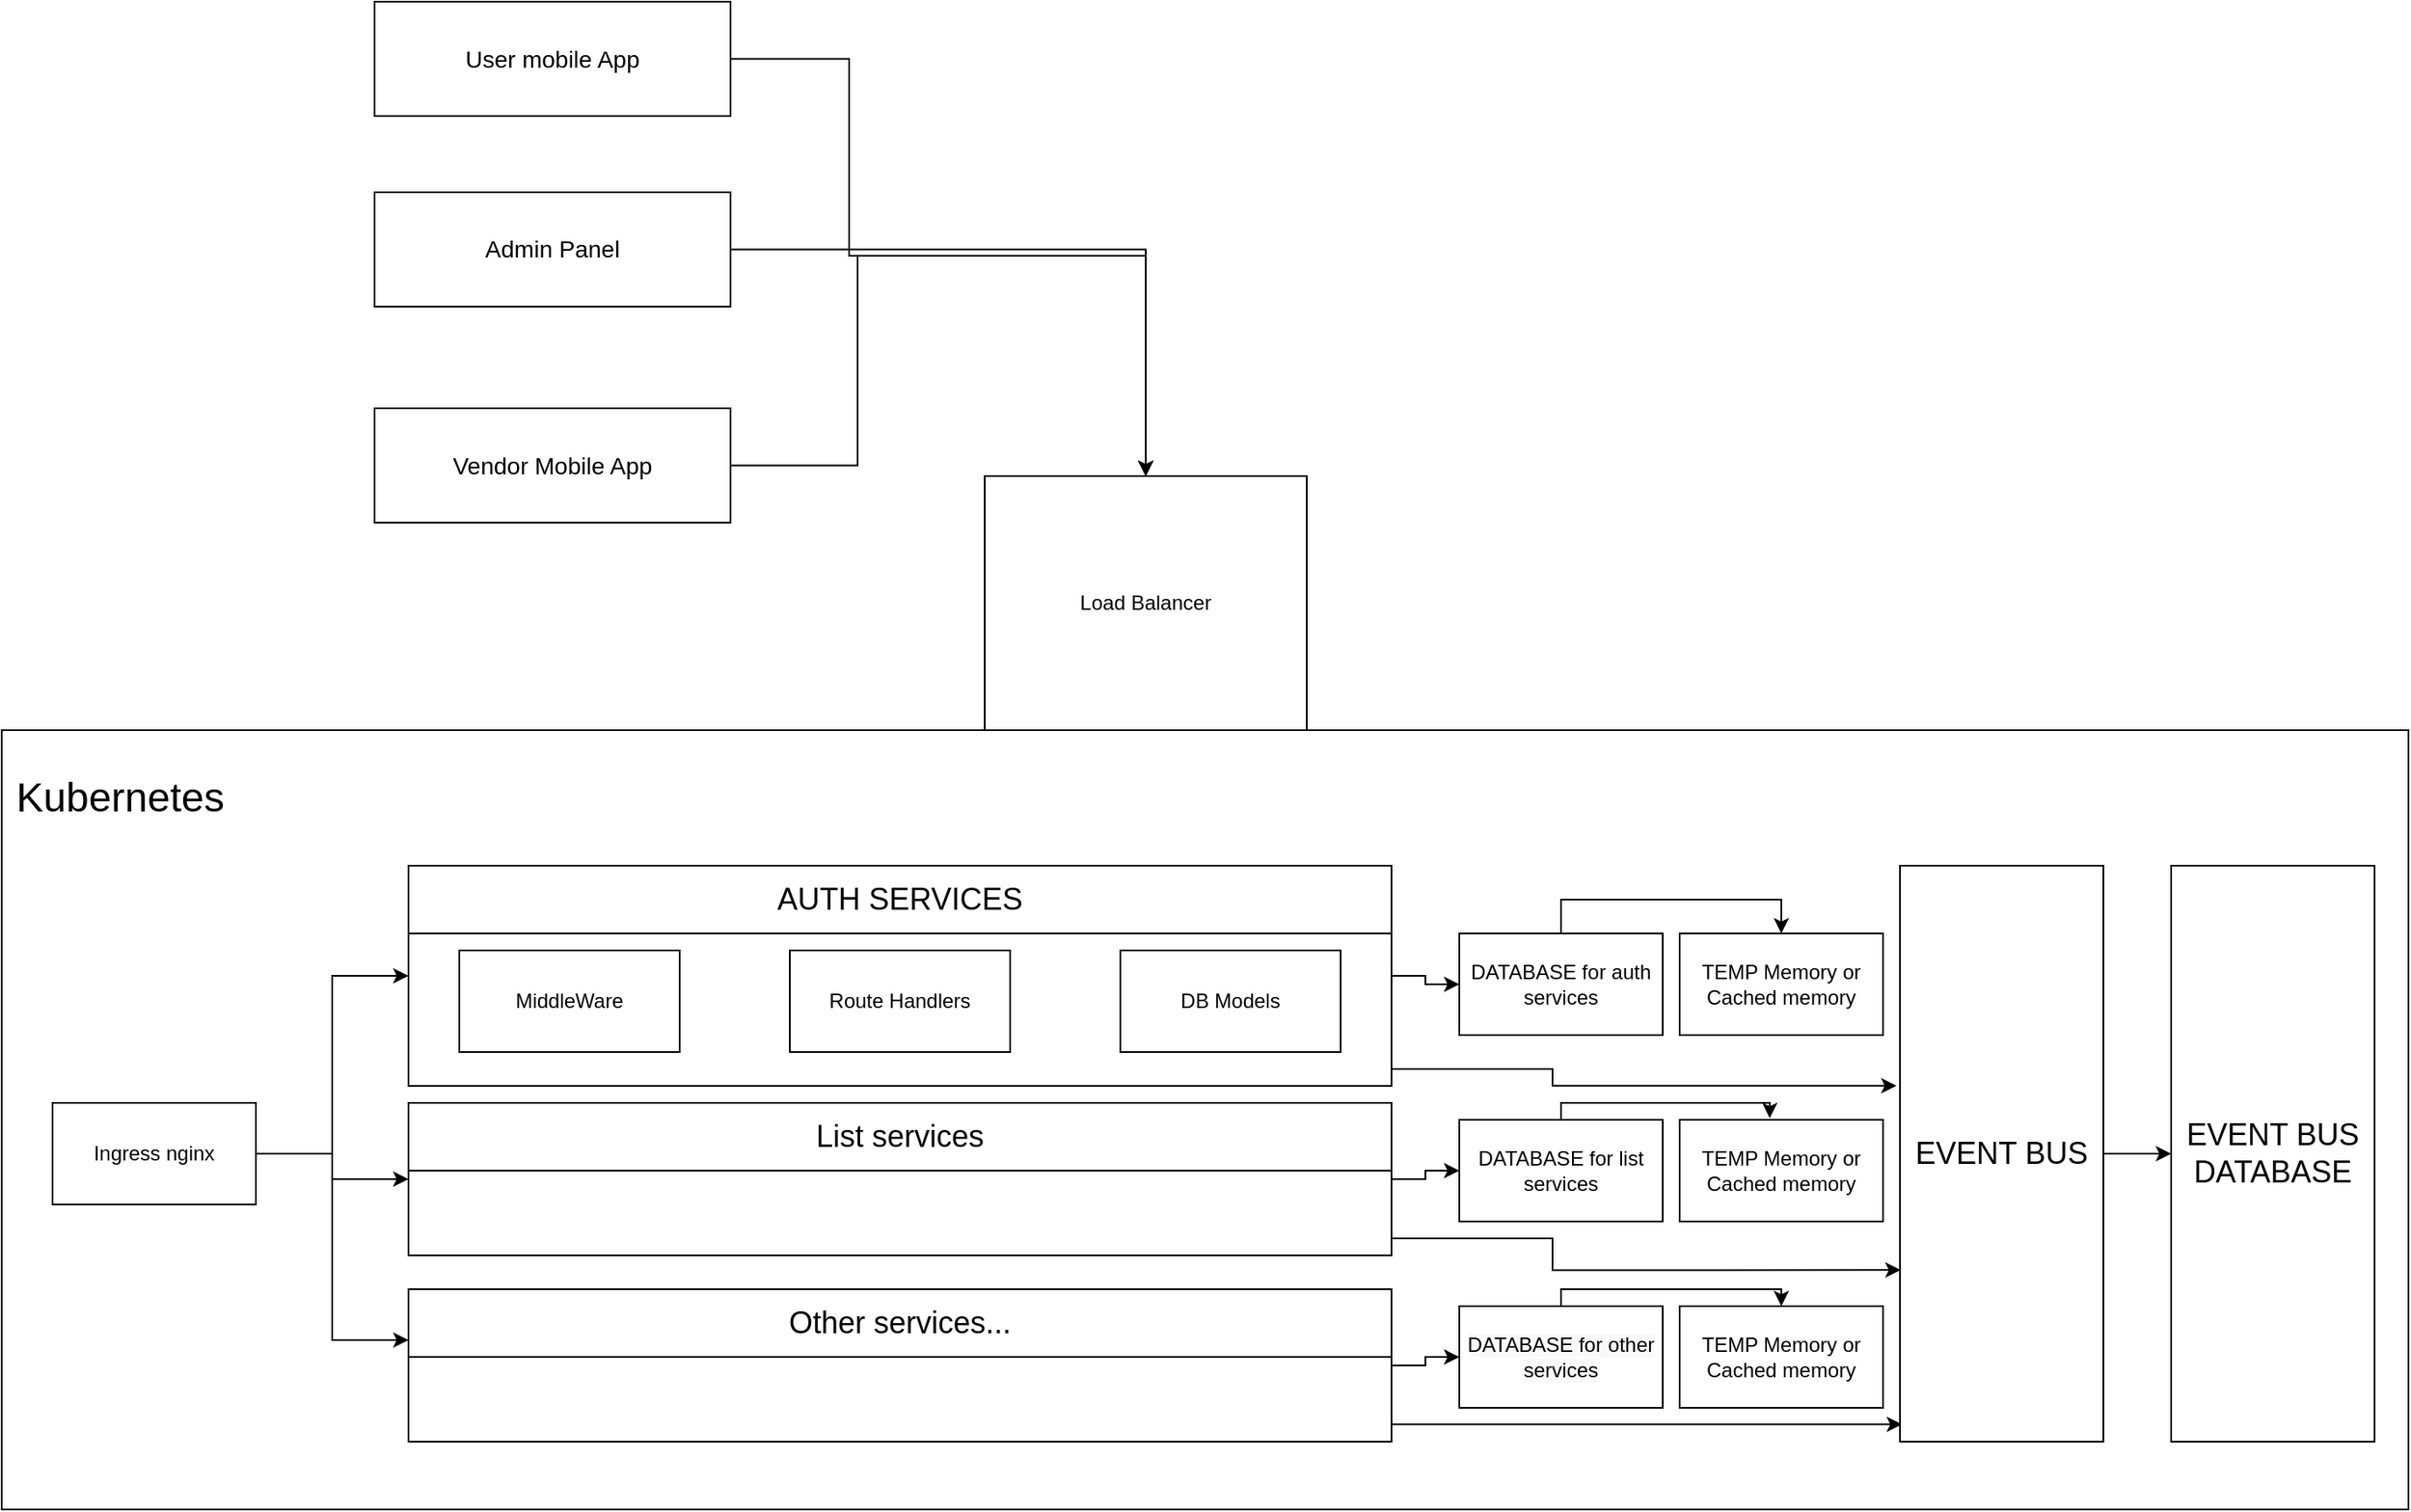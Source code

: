 <mxfile version="14.4.4" type="github">
  <diagram id="kxvTnTLBmqgp823A-_hp" name="Page-1">
    <mxGraphModel dx="2083" dy="2513" grid="1" gridSize="10" guides="1" tooltips="1" connect="1" arrows="1" fold="1" page="1" pageScale="1" pageWidth="1200" pageHeight="1600" math="0" shadow="0">
      <root>
        <mxCell id="0" />
        <mxCell id="1" parent="0" />
        <mxCell id="2_-vHu_s7roZ5x0PE6qe-15" value="" style="rounded=0;whiteSpace=wrap;html=1;" vertex="1" parent="1">
          <mxGeometry x="1150" y="-80" width="1420" height="460" as="geometry" />
        </mxCell>
        <mxCell id="2_-vHu_s7roZ5x0PE6qe-29" style="edgeStyle=orthogonalEdgeStyle;rounded=0;orthogonalLoop=1;jettySize=auto;html=1;exitX=1;exitY=0.5;exitDx=0;exitDy=0;entryX=0;entryY=0.5;entryDx=0;entryDy=0;" edge="1" parent="1" source="2_-vHu_s7roZ5x0PE6qe-1" target="2_-vHu_s7roZ5x0PE6qe-22">
          <mxGeometry relative="1" as="geometry" />
        </mxCell>
        <mxCell id="2_-vHu_s7roZ5x0PE6qe-35" style="edgeStyle=orthogonalEdgeStyle;rounded=0;orthogonalLoop=1;jettySize=auto;html=1;exitX=1;exitY=0.75;exitDx=0;exitDy=0;entryX=-0.017;entryY=0.382;entryDx=0;entryDy=0;entryPerimeter=0;" edge="1" parent="1" source="2_-vHu_s7roZ5x0PE6qe-1" target="2_-vHu_s7roZ5x0PE6qe-32">
          <mxGeometry relative="1" as="geometry">
            <Array as="points">
              <mxPoint x="1970" y="120" />
              <mxPoint x="2065" y="120" />
              <mxPoint x="2065" y="130" />
            </Array>
          </mxGeometry>
        </mxCell>
        <mxCell id="2_-vHu_s7roZ5x0PE6qe-1" value="" style="rounded=0;whiteSpace=wrap;html=1;" vertex="1" parent="1">
          <mxGeometry x="1390" width="580" height="130" as="geometry" />
        </mxCell>
        <mxCell id="2_-vHu_s7roZ5x0PE6qe-2" value="&lt;font style=&quot;font-size: 18px&quot;&gt;AUTH SERVICES&lt;/font&gt;" style="rounded=0;whiteSpace=wrap;html=1;" vertex="1" parent="1">
          <mxGeometry x="1390" width="580" height="40" as="geometry" />
        </mxCell>
        <mxCell id="2_-vHu_s7roZ5x0PE6qe-3" value="MiddleWare" style="rounded=0;whiteSpace=wrap;html=1;" vertex="1" parent="1">
          <mxGeometry x="1420" y="50" width="130" height="60" as="geometry" />
        </mxCell>
        <mxCell id="2_-vHu_s7roZ5x0PE6qe-5" value="Route Handlers" style="rounded=0;whiteSpace=wrap;html=1;" vertex="1" parent="1">
          <mxGeometry x="1615" y="50" width="130" height="60" as="geometry" />
        </mxCell>
        <mxCell id="2_-vHu_s7roZ5x0PE6qe-6" value="DB Models" style="rounded=0;whiteSpace=wrap;html=1;" vertex="1" parent="1">
          <mxGeometry x="1810" y="50" width="130" height="60" as="geometry" />
        </mxCell>
        <mxCell id="2_-vHu_s7roZ5x0PE6qe-30" style="edgeStyle=orthogonalEdgeStyle;rounded=0;orthogonalLoop=1;jettySize=auto;html=1;exitX=1;exitY=0.5;exitDx=0;exitDy=0;entryX=0;entryY=0.5;entryDx=0;entryDy=0;" edge="1" parent="1" source="2_-vHu_s7roZ5x0PE6qe-7" target="2_-vHu_s7roZ5x0PE6qe-23">
          <mxGeometry relative="1" as="geometry" />
        </mxCell>
        <mxCell id="2_-vHu_s7roZ5x0PE6qe-36" style="edgeStyle=orthogonalEdgeStyle;rounded=0;orthogonalLoop=1;jettySize=auto;html=1;exitX=1;exitY=0.75;exitDx=0;exitDy=0;entryX=0.003;entryY=0.702;entryDx=0;entryDy=0;entryPerimeter=0;" edge="1" parent="1" source="2_-vHu_s7roZ5x0PE6qe-7" target="2_-vHu_s7roZ5x0PE6qe-32">
          <mxGeometry relative="1" as="geometry">
            <Array as="points">
              <mxPoint x="1970" y="220" />
              <mxPoint x="2065" y="220" />
              <mxPoint x="2065" y="239" />
            </Array>
          </mxGeometry>
        </mxCell>
        <mxCell id="2_-vHu_s7roZ5x0PE6qe-7" value="" style="rounded=0;whiteSpace=wrap;html=1;" vertex="1" parent="1">
          <mxGeometry x="1390" y="140" width="580" height="90" as="geometry" />
        </mxCell>
        <mxCell id="2_-vHu_s7roZ5x0PE6qe-8" value="&lt;font style=&quot;font-size: 18px&quot;&gt;List services&lt;/font&gt;" style="rounded=0;whiteSpace=wrap;html=1;" vertex="1" parent="1">
          <mxGeometry x="1390" y="140" width="580" height="40" as="geometry" />
        </mxCell>
        <mxCell id="2_-vHu_s7roZ5x0PE6qe-31" style="edgeStyle=orthogonalEdgeStyle;rounded=0;orthogonalLoop=1;jettySize=auto;html=1;exitX=1;exitY=0.5;exitDx=0;exitDy=0;" edge="1" parent="1" source="2_-vHu_s7roZ5x0PE6qe-12" target="2_-vHu_s7roZ5x0PE6qe-24">
          <mxGeometry relative="1" as="geometry" />
        </mxCell>
        <mxCell id="2_-vHu_s7roZ5x0PE6qe-37" style="edgeStyle=orthogonalEdgeStyle;rounded=0;orthogonalLoop=1;jettySize=auto;html=1;exitX=1;exitY=0.75;exitDx=0;exitDy=0;entryX=0.01;entryY=0.97;entryDx=0;entryDy=0;entryPerimeter=0;" edge="1" parent="1" source="2_-vHu_s7roZ5x0PE6qe-12" target="2_-vHu_s7roZ5x0PE6qe-32">
          <mxGeometry relative="1" as="geometry">
            <Array as="points">
              <mxPoint x="1970" y="330" />
            </Array>
          </mxGeometry>
        </mxCell>
        <mxCell id="2_-vHu_s7roZ5x0PE6qe-12" value="" style="rounded=0;whiteSpace=wrap;html=1;" vertex="1" parent="1">
          <mxGeometry x="1390" y="250" width="580" height="90" as="geometry" />
        </mxCell>
        <mxCell id="2_-vHu_s7roZ5x0PE6qe-13" value="&lt;font style=&quot;font-size: 18px&quot;&gt;Other services...&lt;/font&gt;" style="rounded=0;whiteSpace=wrap;html=1;" vertex="1" parent="1">
          <mxGeometry x="1390" y="250" width="580" height="40" as="geometry" />
        </mxCell>
        <mxCell id="2_-vHu_s7roZ5x0PE6qe-19" style="edgeStyle=orthogonalEdgeStyle;rounded=0;orthogonalLoop=1;jettySize=auto;html=1;exitX=1;exitY=0.5;exitDx=0;exitDy=0;entryX=0;entryY=0.75;entryDx=0;entryDy=0;" edge="1" parent="1" source="2_-vHu_s7roZ5x0PE6qe-16" target="2_-vHu_s7roZ5x0PE6qe-13">
          <mxGeometry relative="1" as="geometry" />
        </mxCell>
        <mxCell id="2_-vHu_s7roZ5x0PE6qe-20" style="edgeStyle=orthogonalEdgeStyle;rounded=0;orthogonalLoop=1;jettySize=auto;html=1;exitX=1;exitY=0.25;exitDx=0;exitDy=0;entryX=0;entryY=0.5;entryDx=0;entryDy=0;" edge="1" parent="1" source="2_-vHu_s7roZ5x0PE6qe-16" target="2_-vHu_s7roZ5x0PE6qe-7">
          <mxGeometry relative="1" as="geometry">
            <Array as="points">
              <mxPoint x="1300" y="170" />
              <mxPoint x="1345" y="170" />
              <mxPoint x="1345" y="185" />
            </Array>
          </mxGeometry>
        </mxCell>
        <mxCell id="2_-vHu_s7roZ5x0PE6qe-21" style="edgeStyle=orthogonalEdgeStyle;rounded=0;orthogonalLoop=1;jettySize=auto;html=1;exitX=1;exitY=0.5;exitDx=0;exitDy=0;entryX=0;entryY=0.5;entryDx=0;entryDy=0;" edge="1" parent="1" source="2_-vHu_s7roZ5x0PE6qe-16" target="2_-vHu_s7roZ5x0PE6qe-1">
          <mxGeometry relative="1" as="geometry" />
        </mxCell>
        <mxCell id="2_-vHu_s7roZ5x0PE6qe-16" value="Ingress nginx" style="rounded=0;whiteSpace=wrap;html=1;" vertex="1" parent="1">
          <mxGeometry x="1180" y="140" width="120" height="60" as="geometry" />
        </mxCell>
        <mxCell id="2_-vHu_s7roZ5x0PE6qe-49" style="edgeStyle=orthogonalEdgeStyle;rounded=0;orthogonalLoop=1;jettySize=auto;html=1;exitX=0.5;exitY=0;exitDx=0;exitDy=0;entryX=0.5;entryY=0;entryDx=0;entryDy=0;" edge="1" parent="1" source="2_-vHu_s7roZ5x0PE6qe-22" target="2_-vHu_s7roZ5x0PE6qe-46">
          <mxGeometry relative="1" as="geometry" />
        </mxCell>
        <mxCell id="2_-vHu_s7roZ5x0PE6qe-22" value="DATABASE for auth services" style="rounded=0;whiteSpace=wrap;html=1;" vertex="1" parent="1">
          <mxGeometry x="2010" y="40" width="120" height="60" as="geometry" />
        </mxCell>
        <mxCell id="2_-vHu_s7roZ5x0PE6qe-50" style="edgeStyle=orthogonalEdgeStyle;rounded=0;orthogonalLoop=1;jettySize=auto;html=1;exitX=0.5;exitY=0;exitDx=0;exitDy=0;entryX=0.443;entryY=-0.017;entryDx=0;entryDy=0;entryPerimeter=0;" edge="1" parent="1" source="2_-vHu_s7roZ5x0PE6qe-23" target="2_-vHu_s7roZ5x0PE6qe-47">
          <mxGeometry relative="1" as="geometry">
            <Array as="points">
              <mxPoint x="2070" y="140" />
              <mxPoint x="2193" y="140" />
            </Array>
          </mxGeometry>
        </mxCell>
        <mxCell id="2_-vHu_s7roZ5x0PE6qe-23" value="DATABASE&amp;nbsp;for list services" style="rounded=0;whiteSpace=wrap;html=1;" vertex="1" parent="1">
          <mxGeometry x="2010" y="150" width="120" height="60" as="geometry" />
        </mxCell>
        <mxCell id="2_-vHu_s7roZ5x0PE6qe-52" style="edgeStyle=orthogonalEdgeStyle;rounded=0;orthogonalLoop=1;jettySize=auto;html=1;exitX=0.5;exitY=0;exitDx=0;exitDy=0;entryX=0.5;entryY=0;entryDx=0;entryDy=0;" edge="1" parent="1" source="2_-vHu_s7roZ5x0PE6qe-24" target="2_-vHu_s7roZ5x0PE6qe-48">
          <mxGeometry relative="1" as="geometry">
            <Array as="points">
              <mxPoint x="2070" y="250" />
              <mxPoint x="2200" y="250" />
            </Array>
          </mxGeometry>
        </mxCell>
        <mxCell id="2_-vHu_s7roZ5x0PE6qe-24" value="&lt;span style=&quot;color: rgb(0 , 0 , 0) ; font-family: &amp;#34;helvetica&amp;#34; ; font-size: 12px ; font-style: normal ; font-weight: 400 ; letter-spacing: normal ; text-align: center ; text-indent: 0px ; text-transform: none ; word-spacing: 0px ; background-color: rgb(248 , 249 , 250) ; display: inline ; float: none&quot;&gt;&lt;span style=&quot;font-family: &amp;#34;helvetica&amp;#34;&quot;&gt;DATABASE&amp;nbsp;&lt;/span&gt;for other services&lt;/span&gt;" style="rounded=0;whiteSpace=wrap;html=1;" vertex="1" parent="1">
          <mxGeometry x="2010" y="260" width="120" height="60" as="geometry" />
        </mxCell>
        <mxCell id="2_-vHu_s7roZ5x0PE6qe-42" style="edgeStyle=orthogonalEdgeStyle;rounded=0;orthogonalLoop=1;jettySize=auto;html=1;exitX=1;exitY=0.5;exitDx=0;exitDy=0;" edge="1" parent="1" source="2_-vHu_s7roZ5x0PE6qe-32" target="2_-vHu_s7roZ5x0PE6qe-38">
          <mxGeometry relative="1" as="geometry" />
        </mxCell>
        <mxCell id="2_-vHu_s7roZ5x0PE6qe-32" value="&lt;font style=&quot;font-size: 18px&quot;&gt;EVENT BUS&lt;/font&gt;" style="rounded=0;whiteSpace=wrap;html=1;" vertex="1" parent="1">
          <mxGeometry x="2270" width="120" height="340" as="geometry" />
        </mxCell>
        <mxCell id="2_-vHu_s7roZ5x0PE6qe-38" value="&lt;font style=&quot;font-size: 18px&quot;&gt;EVENT BUS DATABASE&lt;/font&gt;" style="rounded=0;whiteSpace=wrap;html=1;" vertex="1" parent="1">
          <mxGeometry x="2430" width="120" height="340" as="geometry" />
        </mxCell>
        <mxCell id="2_-vHu_s7roZ5x0PE6qe-44" value="&lt;font style=&quot;font-size: 24px&quot;&gt;Kubernetes&lt;/font&gt;" style="text;html=1;strokeColor=none;fillColor=none;align=center;verticalAlign=middle;whiteSpace=wrap;rounded=0;" vertex="1" parent="1">
          <mxGeometry x="1150" y="-80" width="140" height="80" as="geometry" />
        </mxCell>
        <mxCell id="2_-vHu_s7roZ5x0PE6qe-46" value="TEMP Memory or Cached memory" style="rounded=0;whiteSpace=wrap;html=1;" vertex="1" parent="1">
          <mxGeometry x="2140" y="40" width="120" height="60" as="geometry" />
        </mxCell>
        <mxCell id="2_-vHu_s7roZ5x0PE6qe-47" value="TEMP Memory or Cached memory" style="rounded=0;whiteSpace=wrap;html=1;" vertex="1" parent="1">
          <mxGeometry x="2140" y="150" width="120" height="60" as="geometry" />
        </mxCell>
        <mxCell id="2_-vHu_s7roZ5x0PE6qe-48" value="TEMP Memory or Cached memory" style="rounded=0;whiteSpace=wrap;html=1;" vertex="1" parent="1">
          <mxGeometry x="2140" y="260" width="120" height="60" as="geometry" />
        </mxCell>
        <mxCell id="2_-vHu_s7roZ5x0PE6qe-54" value="Load Balancer" style="rounded=0;whiteSpace=wrap;html=1;" vertex="1" parent="1">
          <mxGeometry x="1730" y="-230" width="190" height="150" as="geometry" />
        </mxCell>
        <mxCell id="2_-vHu_s7roZ5x0PE6qe-59" style="edgeStyle=orthogonalEdgeStyle;rounded=0;orthogonalLoop=1;jettySize=auto;html=1;exitX=1;exitY=0.5;exitDx=0;exitDy=0;entryX=0.5;entryY=0;entryDx=0;entryDy=0;" edge="1" parent="1" source="2_-vHu_s7roZ5x0PE6qe-55" target="2_-vHu_s7roZ5x0PE6qe-54">
          <mxGeometry relative="1" as="geometry">
            <mxPoint x="1730" y="-150" as="targetPoint" />
            <Array as="points">
              <mxPoint x="1825" y="-364" />
            </Array>
          </mxGeometry>
        </mxCell>
        <mxCell id="2_-vHu_s7roZ5x0PE6qe-55" value="&lt;font style=&quot;font-size: 14px&quot;&gt;Admin Panel&lt;/font&gt;" style="rounded=0;whiteSpace=wrap;html=1;" vertex="1" parent="1">
          <mxGeometry x="1370" y="-397.5" width="210" height="67.5" as="geometry" />
        </mxCell>
        <mxCell id="2_-vHu_s7roZ5x0PE6qe-58" style="edgeStyle=orthogonalEdgeStyle;rounded=0;orthogonalLoop=1;jettySize=auto;html=1;exitX=1;exitY=0.5;exitDx=0;exitDy=0;" edge="1" parent="1" source="2_-vHu_s7roZ5x0PE6qe-56">
          <mxGeometry relative="1" as="geometry">
            <mxPoint x="1825" y="-230" as="targetPoint" />
            <Array as="points">
              <mxPoint x="1650" y="-476" />
              <mxPoint x="1650" y="-360" />
              <mxPoint x="1825" y="-360" />
            </Array>
          </mxGeometry>
        </mxCell>
        <mxCell id="2_-vHu_s7roZ5x0PE6qe-56" value="&lt;span style=&quot;font-size: 14px&quot;&gt;User mobile App&lt;/span&gt;" style="rounded=0;whiteSpace=wrap;html=1;" vertex="1" parent="1">
          <mxGeometry x="1370" y="-510" width="210" height="67.5" as="geometry" />
        </mxCell>
        <mxCell id="2_-vHu_s7roZ5x0PE6qe-60" style="edgeStyle=orthogonalEdgeStyle;rounded=0;orthogonalLoop=1;jettySize=auto;html=1;exitX=1;exitY=0.5;exitDx=0;exitDy=0;" edge="1" parent="1" source="2_-vHu_s7roZ5x0PE6qe-57" target="2_-vHu_s7roZ5x0PE6qe-54">
          <mxGeometry relative="1" as="geometry">
            <Array as="points">
              <mxPoint x="1655" y="-236" />
              <mxPoint x="1655" y="-360" />
              <mxPoint x="1825" y="-360" />
            </Array>
          </mxGeometry>
        </mxCell>
        <mxCell id="2_-vHu_s7roZ5x0PE6qe-57" value="&lt;font style=&quot;font-size: 14px&quot;&gt;Vendor Mobile App&lt;/font&gt;" style="rounded=0;whiteSpace=wrap;html=1;" vertex="1" parent="1">
          <mxGeometry x="1370" y="-270" width="210" height="67.5" as="geometry" />
        </mxCell>
      </root>
    </mxGraphModel>
  </diagram>
</mxfile>
